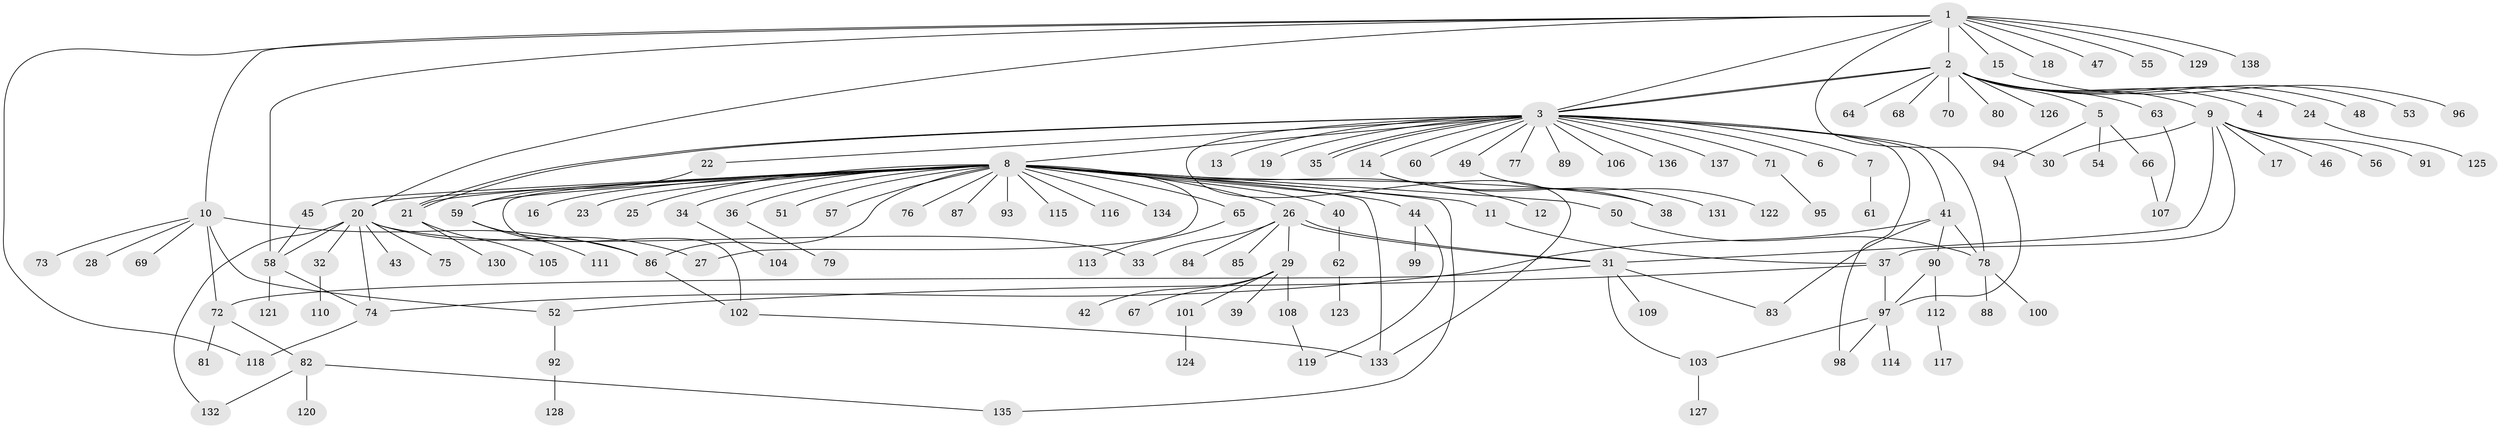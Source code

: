 // Generated by graph-tools (version 1.1) at 2025/46/03/09/25 04:46:50]
// undirected, 138 vertices, 174 edges
graph export_dot {
graph [start="1"]
  node [color=gray90,style=filled];
  1;
  2;
  3;
  4;
  5;
  6;
  7;
  8;
  9;
  10;
  11;
  12;
  13;
  14;
  15;
  16;
  17;
  18;
  19;
  20;
  21;
  22;
  23;
  24;
  25;
  26;
  27;
  28;
  29;
  30;
  31;
  32;
  33;
  34;
  35;
  36;
  37;
  38;
  39;
  40;
  41;
  42;
  43;
  44;
  45;
  46;
  47;
  48;
  49;
  50;
  51;
  52;
  53;
  54;
  55;
  56;
  57;
  58;
  59;
  60;
  61;
  62;
  63;
  64;
  65;
  66;
  67;
  68;
  69;
  70;
  71;
  72;
  73;
  74;
  75;
  76;
  77;
  78;
  79;
  80;
  81;
  82;
  83;
  84;
  85;
  86;
  87;
  88;
  89;
  90;
  91;
  92;
  93;
  94;
  95;
  96;
  97;
  98;
  99;
  100;
  101;
  102;
  103;
  104;
  105;
  106;
  107;
  108;
  109;
  110;
  111;
  112;
  113;
  114;
  115;
  116;
  117;
  118;
  119;
  120;
  121;
  122;
  123;
  124;
  125;
  126;
  127;
  128;
  129;
  130;
  131;
  132;
  133;
  134;
  135;
  136;
  137;
  138;
  1 -- 2;
  1 -- 3;
  1 -- 10;
  1 -- 15;
  1 -- 18;
  1 -- 20;
  1 -- 30;
  1 -- 47;
  1 -- 55;
  1 -- 58;
  1 -- 118;
  1 -- 129;
  1 -- 138;
  2 -- 3;
  2 -- 3;
  2 -- 4;
  2 -- 5;
  2 -- 9;
  2 -- 24;
  2 -- 48;
  2 -- 53;
  2 -- 63;
  2 -- 64;
  2 -- 68;
  2 -- 70;
  2 -- 80;
  2 -- 126;
  3 -- 6;
  3 -- 7;
  3 -- 8;
  3 -- 13;
  3 -- 14;
  3 -- 19;
  3 -- 21;
  3 -- 21;
  3 -- 22;
  3 -- 35;
  3 -- 35;
  3 -- 41;
  3 -- 49;
  3 -- 60;
  3 -- 71;
  3 -- 77;
  3 -- 78;
  3 -- 89;
  3 -- 98;
  3 -- 106;
  3 -- 133;
  3 -- 136;
  3 -- 137;
  5 -- 54;
  5 -- 66;
  5 -- 94;
  7 -- 61;
  8 -- 11;
  8 -- 12;
  8 -- 16;
  8 -- 20;
  8 -- 21;
  8 -- 23;
  8 -- 25;
  8 -- 26;
  8 -- 27;
  8 -- 34;
  8 -- 36;
  8 -- 38;
  8 -- 40;
  8 -- 44;
  8 -- 45;
  8 -- 50;
  8 -- 51;
  8 -- 57;
  8 -- 59;
  8 -- 65;
  8 -- 76;
  8 -- 86;
  8 -- 87;
  8 -- 93;
  8 -- 102;
  8 -- 115;
  8 -- 116;
  8 -- 133;
  8 -- 134;
  8 -- 135;
  9 -- 17;
  9 -- 30;
  9 -- 31;
  9 -- 37;
  9 -- 46;
  9 -- 56;
  9 -- 91;
  10 -- 28;
  10 -- 52;
  10 -- 69;
  10 -- 72;
  10 -- 73;
  10 -- 86;
  11 -- 37;
  14 -- 38;
  14 -- 131;
  15 -- 96;
  20 -- 27;
  20 -- 32;
  20 -- 33;
  20 -- 43;
  20 -- 58;
  20 -- 74;
  20 -- 75;
  20 -- 132;
  21 -- 105;
  21 -- 130;
  22 -- 59;
  24 -- 125;
  26 -- 29;
  26 -- 31;
  26 -- 31;
  26 -- 33;
  26 -- 84;
  26 -- 85;
  29 -- 39;
  29 -- 42;
  29 -- 67;
  29 -- 101;
  29 -- 108;
  31 -- 72;
  31 -- 83;
  31 -- 103;
  31 -- 109;
  32 -- 110;
  34 -- 104;
  36 -- 79;
  37 -- 52;
  37 -- 97;
  40 -- 62;
  41 -- 74;
  41 -- 78;
  41 -- 83;
  41 -- 90;
  44 -- 99;
  44 -- 119;
  45 -- 58;
  49 -- 122;
  50 -- 78;
  52 -- 92;
  58 -- 74;
  58 -- 121;
  59 -- 86;
  59 -- 111;
  62 -- 123;
  63 -- 107;
  65 -- 113;
  66 -- 107;
  71 -- 95;
  72 -- 81;
  72 -- 82;
  74 -- 118;
  78 -- 88;
  78 -- 100;
  82 -- 120;
  82 -- 132;
  82 -- 135;
  86 -- 102;
  90 -- 97;
  90 -- 112;
  92 -- 128;
  94 -- 97;
  97 -- 98;
  97 -- 103;
  97 -- 114;
  101 -- 124;
  102 -- 133;
  103 -- 127;
  108 -- 119;
  112 -- 117;
}
